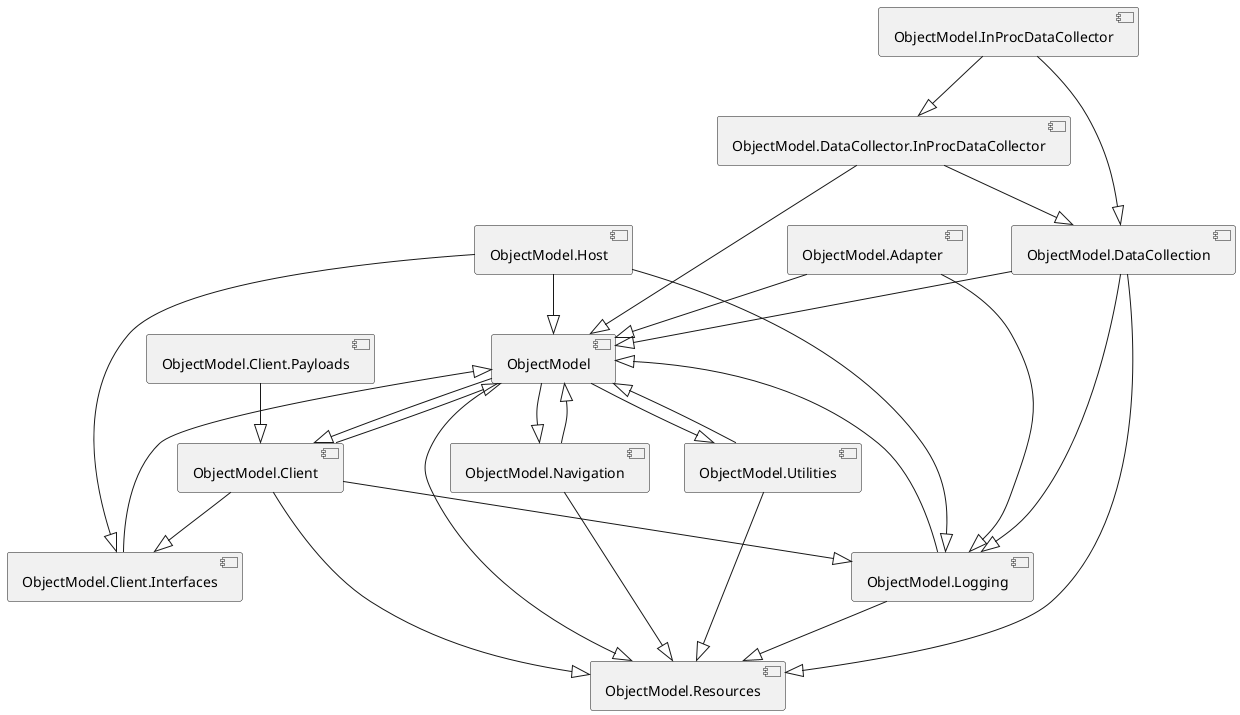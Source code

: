 @startuml
[ObjectModel] --|> [ObjectModel.Utilities]
[ObjectModel] --|> [ObjectModel.Resources]
[ObjectModel] --|> [ObjectModel.Navigation]
[ObjectModel] --|> [ObjectModel.Client]
[ObjectModel.Utilities] --|> [ObjectModel]
[ObjectModel.Utilities] --|> [ObjectModel.Resources]
[ObjectModel.Navigation] --|> [ObjectModel]
[ObjectModel.Navigation] --|> [ObjectModel.Resources]
[ObjectModel.Logging] --|> [ObjectModel]
[ObjectModel.Logging] --|> [ObjectModel.Resources]
[ObjectModel.Host] --|> [ObjectModel]
[ObjectModel.Host] --|> [ObjectModel.Logging]
[ObjectModel.Host] --|> [ObjectModel.Client.Interfaces]
[ObjectModel.InProcDataCollector] --|> [ObjectModel.DataCollector.InProcDataCollector]
[ObjectModel.InProcDataCollector] --|> [ObjectModel.DataCollection]
[ObjectModel.DataCollector.InProcDataCollector] --|> [ObjectModel]
[ObjectModel.DataCollector.InProcDataCollector] --|> [ObjectModel.DataCollection]
[ObjectModel.DataCollection] --|> [ObjectModel]
[ObjectModel.DataCollection] --|> [ObjectModel.Resources]
[ObjectModel.DataCollection] --|> [ObjectModel.Logging]
[ObjectModel.Client] --|> [ObjectModel]
[ObjectModel.Client] --|> [ObjectModel.Resources]
[ObjectModel.Client] --|> [ObjectModel.Logging]
[ObjectModel.Client] --|> [ObjectModel.Client.Interfaces]
[ObjectModel.Client.Payloads] --|> [ObjectModel.Client]
[ObjectModel.Client.Interfaces] --|> [ObjectModel]
[ObjectModel.Adapter] --|> [ObjectModel]
[ObjectModel.Adapter] --|> [ObjectModel.Logging]
@enduml
